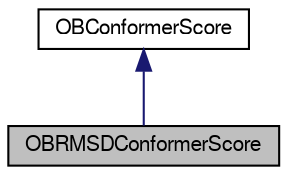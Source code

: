 digraph G
{
  edge [fontname="FreeSans",fontsize="10",labelfontname="FreeSans",labelfontsize="10"];
  node [fontname="FreeSans",fontsize="10",shape=record];
  Node1 [label="OBRMSDConformerScore",height=0.2,width=0.4,color="black", fillcolor="grey75", style="filled" fontcolor="black"];
  Node2 -> Node1 [dir=back,color="midnightblue",fontsize="10",style="solid",fontname="FreeSans"];
  Node2 [label="OBConformerScore",height=0.2,width=0.4,color="black", fillcolor="white", style="filled",URL="$classOpenBabel_1_1OBConformerScore.shtml",tooltip="Interface used by OBConformerSearch for scoring conformers."];
}
